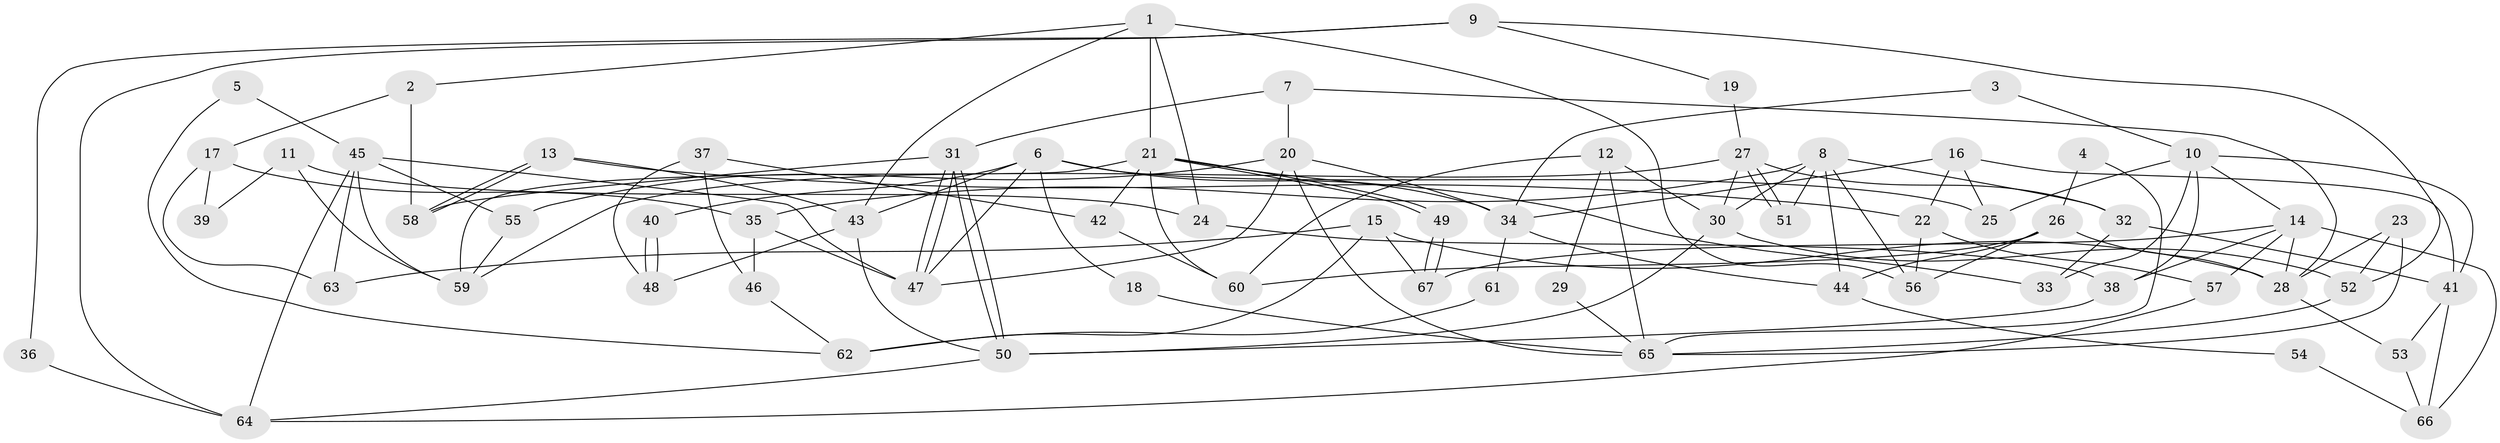 // coarse degree distribution, {6: 0.12195121951219512, 4: 0.24390243902439024, 2: 0.14634146341463414, 8: 0.07317073170731707, 3: 0.17073170731707318, 7: 0.0975609756097561, 5: 0.12195121951219512, 10: 0.024390243902439025}
// Generated by graph-tools (version 1.1) at 2025/41/03/06/25 10:41:54]
// undirected, 67 vertices, 134 edges
graph export_dot {
graph [start="1"]
  node [color=gray90,style=filled];
  1;
  2;
  3;
  4;
  5;
  6;
  7;
  8;
  9;
  10;
  11;
  12;
  13;
  14;
  15;
  16;
  17;
  18;
  19;
  20;
  21;
  22;
  23;
  24;
  25;
  26;
  27;
  28;
  29;
  30;
  31;
  32;
  33;
  34;
  35;
  36;
  37;
  38;
  39;
  40;
  41;
  42;
  43;
  44;
  45;
  46;
  47;
  48;
  49;
  50;
  51;
  52;
  53;
  54;
  55;
  56;
  57;
  58;
  59;
  60;
  61;
  62;
  63;
  64;
  65;
  66;
  67;
  1 -- 43;
  1 -- 21;
  1 -- 2;
  1 -- 24;
  1 -- 56;
  2 -- 58;
  2 -- 17;
  3 -- 34;
  3 -- 10;
  4 -- 26;
  4 -- 65;
  5 -- 45;
  5 -- 62;
  6 -- 47;
  6 -- 43;
  6 -- 18;
  6 -- 25;
  6 -- 34;
  6 -- 40;
  7 -- 20;
  7 -- 31;
  7 -- 28;
  8 -- 32;
  8 -- 56;
  8 -- 30;
  8 -- 35;
  8 -- 44;
  8 -- 51;
  9 -- 52;
  9 -- 64;
  9 -- 19;
  9 -- 36;
  10 -- 41;
  10 -- 33;
  10 -- 14;
  10 -- 25;
  10 -- 38;
  11 -- 24;
  11 -- 59;
  11 -- 39;
  12 -- 65;
  12 -- 30;
  12 -- 29;
  12 -- 60;
  13 -- 22;
  13 -- 58;
  13 -- 58;
  13 -- 43;
  14 -- 67;
  14 -- 28;
  14 -- 38;
  14 -- 57;
  14 -- 66;
  15 -- 28;
  15 -- 63;
  15 -- 62;
  15 -- 67;
  16 -- 34;
  16 -- 25;
  16 -- 22;
  16 -- 41;
  17 -- 35;
  17 -- 39;
  17 -- 63;
  18 -- 65;
  19 -- 27;
  20 -- 47;
  20 -- 34;
  20 -- 55;
  20 -- 65;
  21 -- 60;
  21 -- 49;
  21 -- 49;
  21 -- 33;
  21 -- 42;
  21 -- 59;
  22 -- 57;
  22 -- 56;
  23 -- 52;
  23 -- 28;
  23 -- 65;
  24 -- 38;
  26 -- 56;
  26 -- 28;
  26 -- 44;
  26 -- 60;
  27 -- 30;
  27 -- 51;
  27 -- 51;
  27 -- 32;
  27 -- 59;
  28 -- 53;
  29 -- 65;
  30 -- 50;
  30 -- 52;
  31 -- 47;
  31 -- 47;
  31 -- 50;
  31 -- 50;
  31 -- 58;
  32 -- 41;
  32 -- 33;
  34 -- 44;
  34 -- 61;
  35 -- 47;
  35 -- 46;
  36 -- 64;
  37 -- 42;
  37 -- 48;
  37 -- 46;
  38 -- 50;
  40 -- 48;
  40 -- 48;
  41 -- 53;
  41 -- 66;
  42 -- 60;
  43 -- 50;
  43 -- 48;
  44 -- 54;
  45 -- 59;
  45 -- 55;
  45 -- 47;
  45 -- 63;
  45 -- 64;
  46 -- 62;
  49 -- 67;
  49 -- 67;
  50 -- 64;
  52 -- 65;
  53 -- 66;
  54 -- 66;
  55 -- 59;
  57 -- 64;
  61 -- 62;
}
